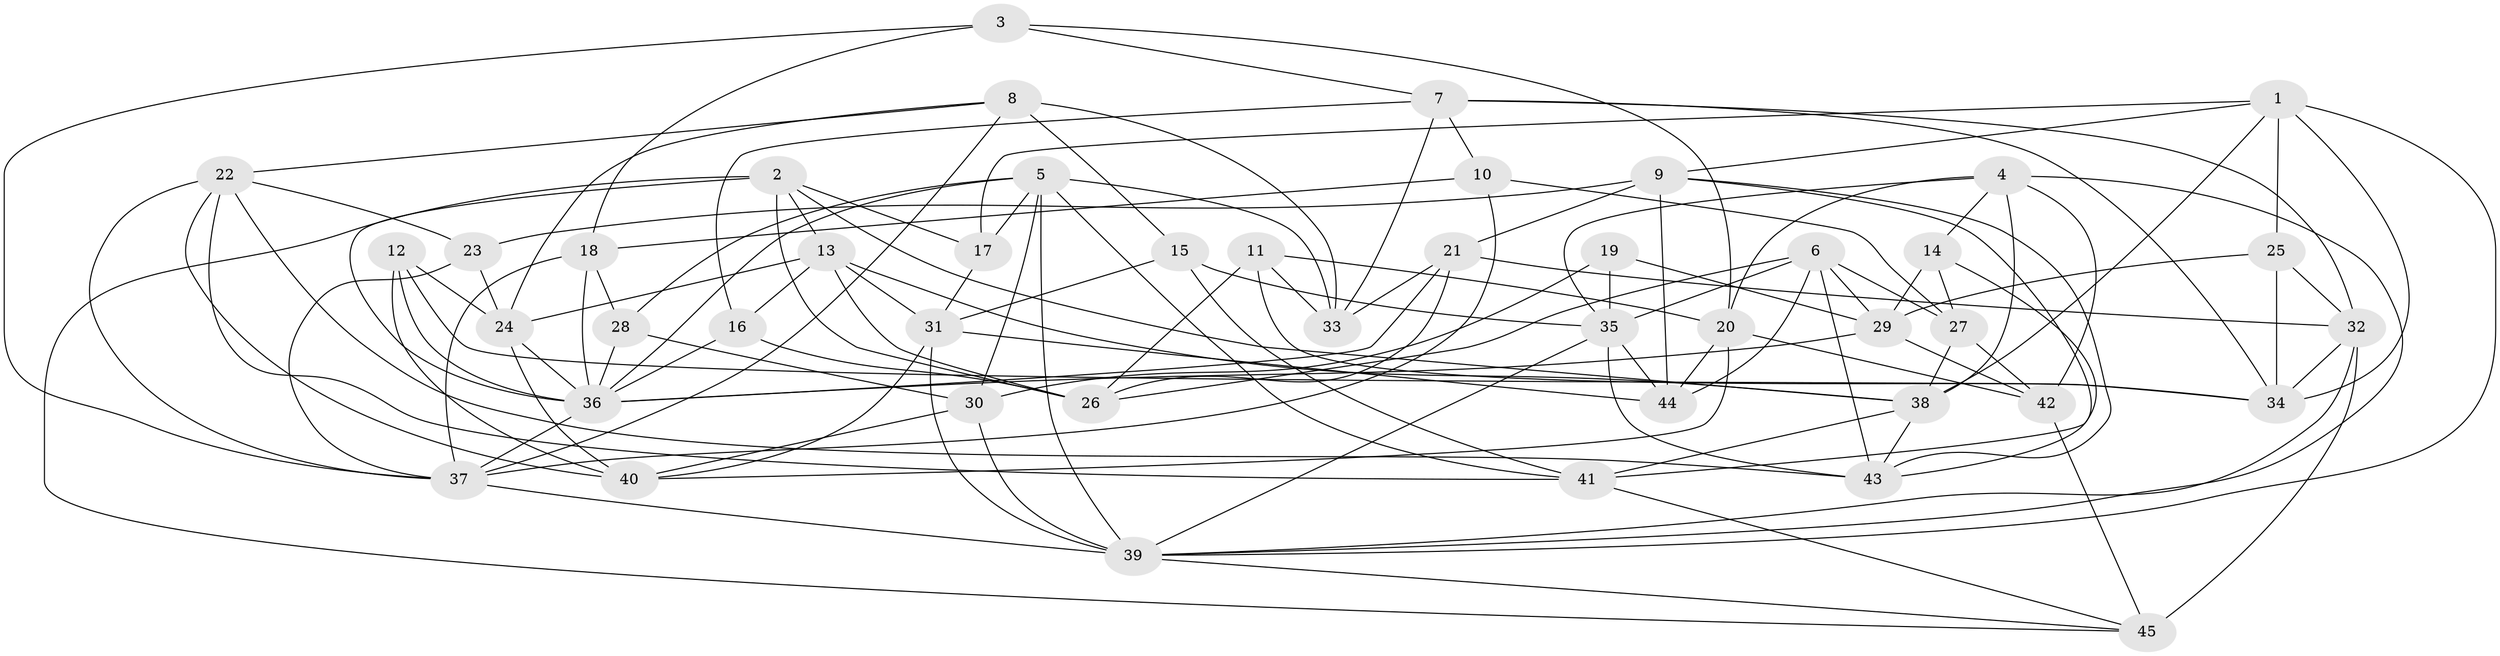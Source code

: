 // original degree distribution, {4: 1.0}
// Generated by graph-tools (version 1.1) at 2025/26/03/09/25 03:26:56]
// undirected, 45 vertices, 124 edges
graph export_dot {
graph [start="1"]
  node [color=gray90,style=filled];
  1;
  2;
  3;
  4;
  5;
  6;
  7;
  8;
  9;
  10;
  11;
  12;
  13;
  14;
  15;
  16;
  17;
  18;
  19;
  20;
  21;
  22;
  23;
  24;
  25;
  26;
  27;
  28;
  29;
  30;
  31;
  32;
  33;
  34;
  35;
  36;
  37;
  38;
  39;
  40;
  41;
  42;
  43;
  44;
  45;
  1 -- 9 [weight=1.0];
  1 -- 17 [weight=1.0];
  1 -- 25 [weight=1.0];
  1 -- 34 [weight=1.0];
  1 -- 38 [weight=1.0];
  1 -- 39 [weight=1.0];
  2 -- 13 [weight=1.0];
  2 -- 17 [weight=1.0];
  2 -- 26 [weight=1.0];
  2 -- 36 [weight=1.0];
  2 -- 38 [weight=1.0];
  2 -- 45 [weight=1.0];
  3 -- 7 [weight=1.0];
  3 -- 18 [weight=1.0];
  3 -- 20 [weight=1.0];
  3 -- 37 [weight=1.0];
  4 -- 14 [weight=1.0];
  4 -- 20 [weight=1.0];
  4 -- 35 [weight=1.0];
  4 -- 38 [weight=1.0];
  4 -- 39 [weight=1.0];
  4 -- 42 [weight=1.0];
  5 -- 17 [weight=1.0];
  5 -- 28 [weight=2.0];
  5 -- 30 [weight=1.0];
  5 -- 33 [weight=1.0];
  5 -- 36 [weight=1.0];
  5 -- 39 [weight=1.0];
  5 -- 41 [weight=1.0];
  6 -- 26 [weight=1.0];
  6 -- 27 [weight=1.0];
  6 -- 29 [weight=1.0];
  6 -- 35 [weight=1.0];
  6 -- 43 [weight=1.0];
  6 -- 44 [weight=1.0];
  7 -- 10 [weight=1.0];
  7 -- 16 [weight=1.0];
  7 -- 32 [weight=1.0];
  7 -- 33 [weight=1.0];
  7 -- 34 [weight=1.0];
  8 -- 15 [weight=2.0];
  8 -- 22 [weight=1.0];
  8 -- 24 [weight=1.0];
  8 -- 33 [weight=1.0];
  8 -- 37 [weight=1.0];
  9 -- 21 [weight=1.0];
  9 -- 23 [weight=1.0];
  9 -- 41 [weight=1.0];
  9 -- 43 [weight=1.0];
  9 -- 44 [weight=1.0];
  10 -- 18 [weight=1.0];
  10 -- 27 [weight=1.0];
  10 -- 37 [weight=1.0];
  11 -- 20 [weight=1.0];
  11 -- 26 [weight=1.0];
  11 -- 33 [weight=1.0];
  11 -- 34 [weight=1.0];
  12 -- 24 [weight=1.0];
  12 -- 34 [weight=1.0];
  12 -- 36 [weight=1.0];
  12 -- 40 [weight=1.0];
  13 -- 16 [weight=1.0];
  13 -- 24 [weight=1.0];
  13 -- 26 [weight=1.0];
  13 -- 31 [weight=1.0];
  13 -- 38 [weight=1.0];
  14 -- 27 [weight=1.0];
  14 -- 29 [weight=1.0];
  14 -- 43 [weight=1.0];
  15 -- 31 [weight=1.0];
  15 -- 35 [weight=2.0];
  15 -- 41 [weight=1.0];
  16 -- 26 [weight=1.0];
  16 -- 36 [weight=1.0];
  17 -- 31 [weight=1.0];
  18 -- 28 [weight=1.0];
  18 -- 36 [weight=1.0];
  18 -- 37 [weight=2.0];
  19 -- 29 [weight=1.0];
  19 -- 30 [weight=1.0];
  19 -- 35 [weight=2.0];
  20 -- 40 [weight=1.0];
  20 -- 42 [weight=1.0];
  20 -- 44 [weight=1.0];
  21 -- 26 [weight=1.0];
  21 -- 32 [weight=1.0];
  21 -- 33 [weight=2.0];
  21 -- 36 [weight=1.0];
  22 -- 23 [weight=1.0];
  22 -- 37 [weight=1.0];
  22 -- 40 [weight=1.0];
  22 -- 41 [weight=1.0];
  22 -- 43 [weight=1.0];
  23 -- 24 [weight=1.0];
  23 -- 37 [weight=1.0];
  24 -- 36 [weight=1.0];
  24 -- 40 [weight=1.0];
  25 -- 29 [weight=1.0];
  25 -- 32 [weight=1.0];
  25 -- 34 [weight=1.0];
  27 -- 38 [weight=2.0];
  27 -- 42 [weight=1.0];
  28 -- 30 [weight=2.0];
  28 -- 36 [weight=1.0];
  29 -- 36 [weight=1.0];
  29 -- 42 [weight=1.0];
  30 -- 39 [weight=1.0];
  30 -- 40 [weight=1.0];
  31 -- 39 [weight=1.0];
  31 -- 40 [weight=1.0];
  31 -- 44 [weight=1.0];
  32 -- 34 [weight=1.0];
  32 -- 39 [weight=1.0];
  32 -- 45 [weight=1.0];
  35 -- 39 [weight=1.0];
  35 -- 43 [weight=1.0];
  35 -- 44 [weight=2.0];
  36 -- 37 [weight=1.0];
  37 -- 39 [weight=2.0];
  38 -- 41 [weight=1.0];
  38 -- 43 [weight=1.0];
  39 -- 45 [weight=1.0];
  41 -- 45 [weight=1.0];
  42 -- 45 [weight=2.0];
}
